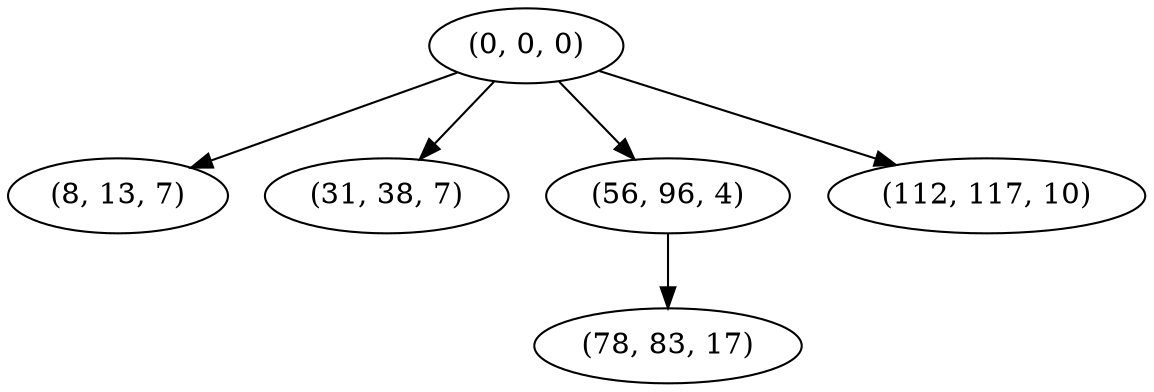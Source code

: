 digraph tree {
    "(0, 0, 0)";
    "(8, 13, 7)";
    "(31, 38, 7)";
    "(56, 96, 4)";
    "(78, 83, 17)";
    "(112, 117, 10)";
    "(0, 0, 0)" -> "(8, 13, 7)";
    "(0, 0, 0)" -> "(31, 38, 7)";
    "(0, 0, 0)" -> "(56, 96, 4)";
    "(0, 0, 0)" -> "(112, 117, 10)";
    "(56, 96, 4)" -> "(78, 83, 17)";
}

